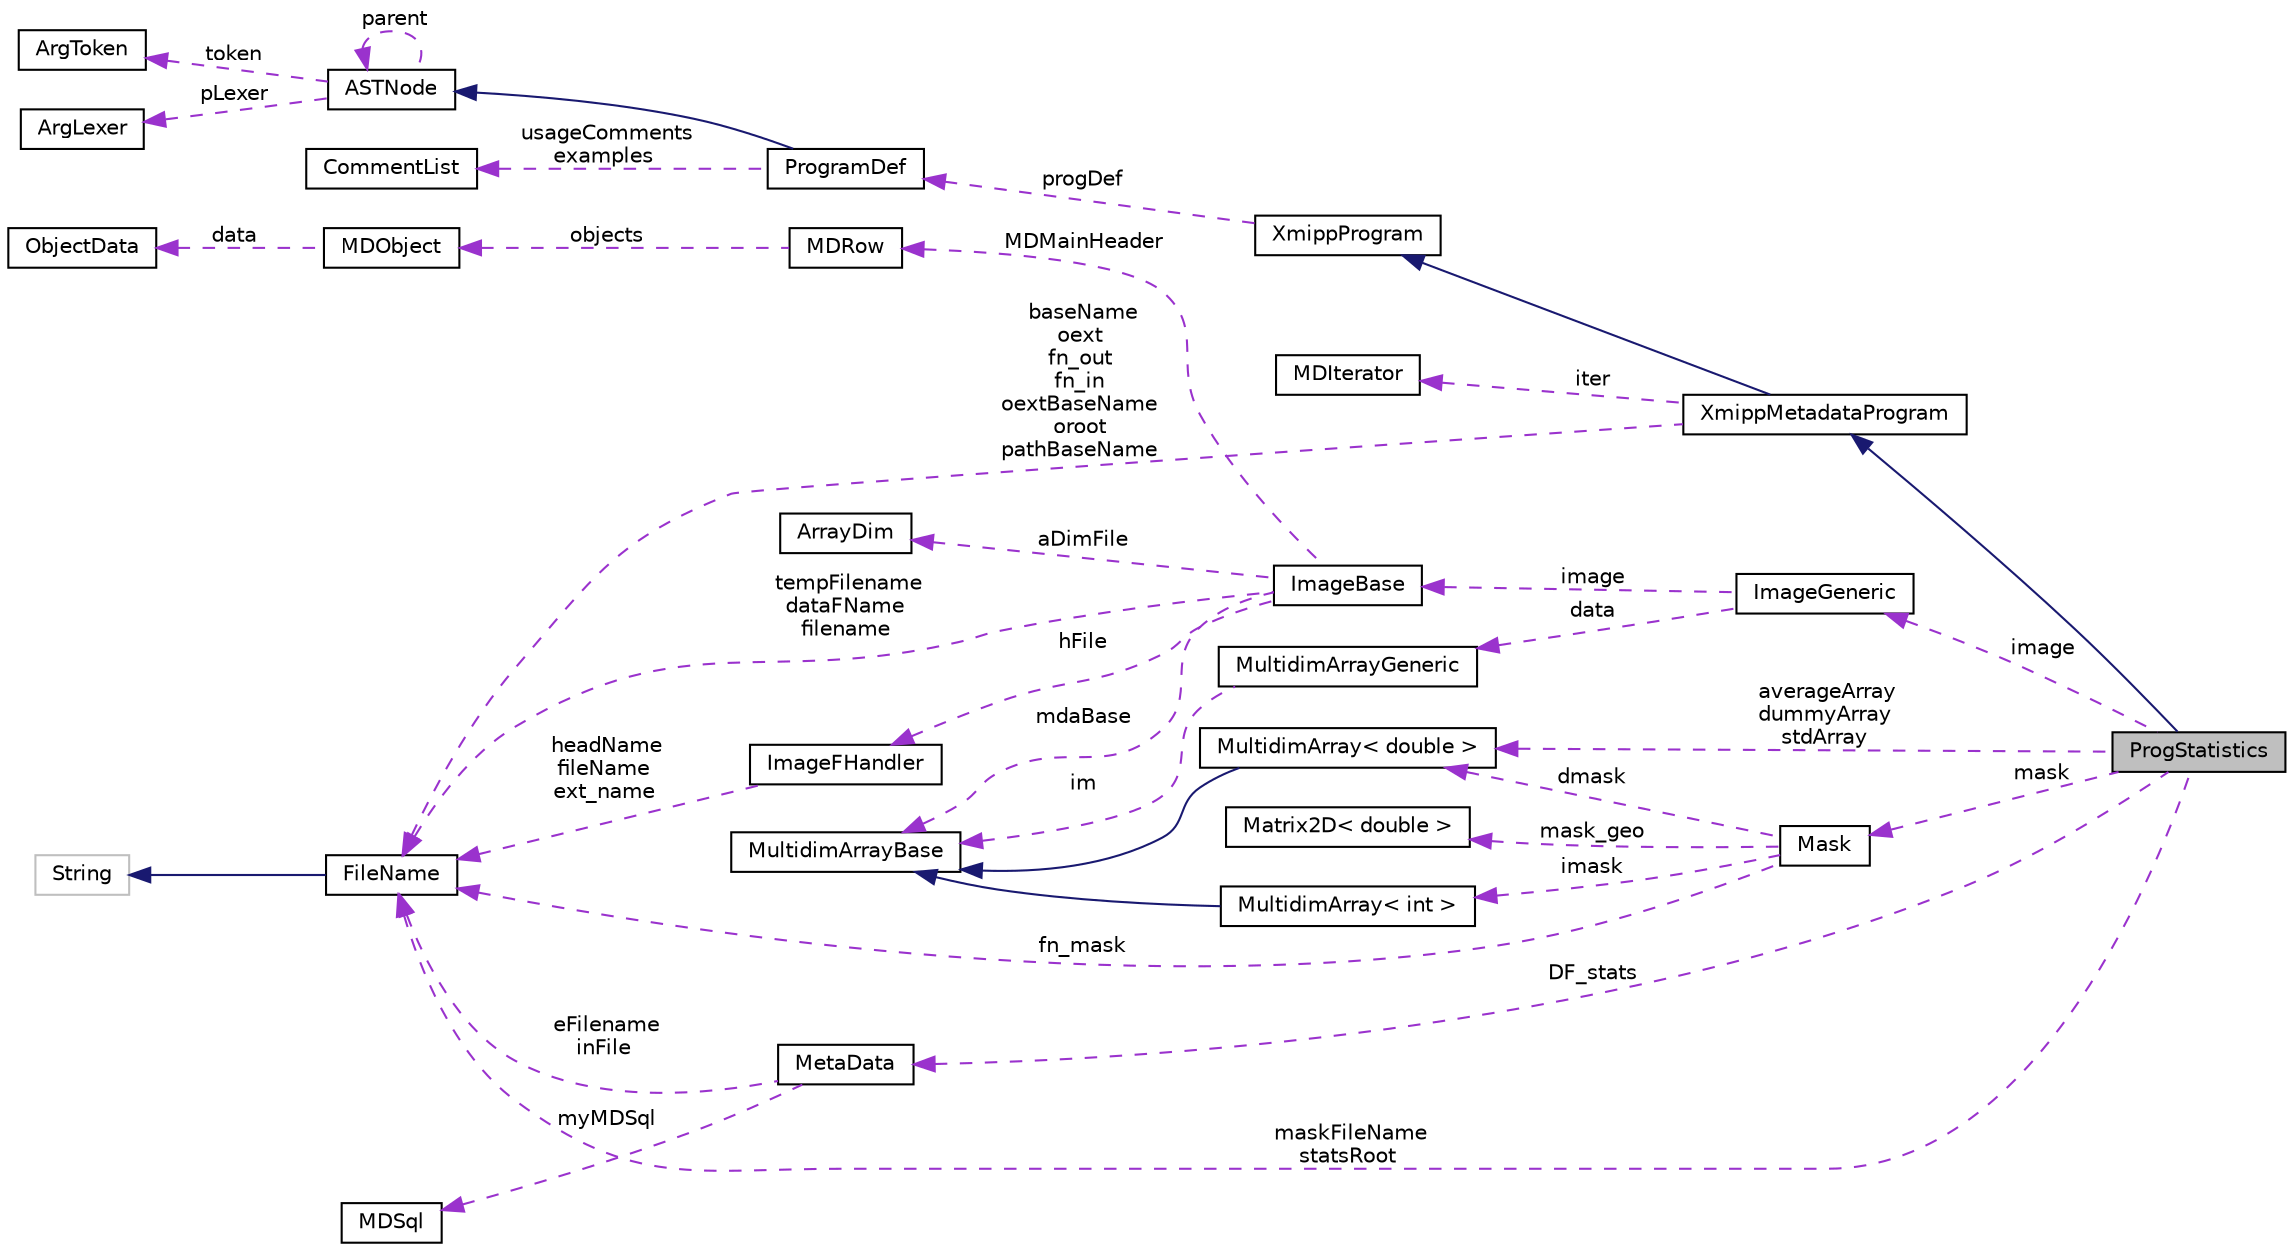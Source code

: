 digraph "ProgStatistics"
{
  edge [fontname="Helvetica",fontsize="10",labelfontname="Helvetica",labelfontsize="10"];
  node [fontname="Helvetica",fontsize="10",shape=record];
  rankdir="LR";
  Node3 [label="ProgStatistics",height=0.2,width=0.4,color="black", fillcolor="grey75", style="filled", fontcolor="black"];
  Node4 -> Node3 [dir="back",color="midnightblue",fontsize="10",style="solid",fontname="Helvetica"];
  Node4 [label="XmippMetadataProgram",height=0.2,width=0.4,color="black", fillcolor="white", style="filled",URL="$classXmippMetadataProgram.html"];
  Node5 -> Node4 [dir="back",color="midnightblue",fontsize="10",style="solid",fontname="Helvetica"];
  Node5 [label="XmippProgram",height=0.2,width=0.4,color="black", fillcolor="white", style="filled",URL="$classXmippProgram.html"];
  Node6 -> Node5 [dir="back",color="darkorchid3",fontsize="10",style="dashed",label=" progDef" ,fontname="Helvetica"];
  Node6 [label="ProgramDef",height=0.2,width=0.4,color="black", fillcolor="white", style="filled",URL="$classProgramDef.html"];
  Node7 -> Node6 [dir="back",color="midnightblue",fontsize="10",style="solid",fontname="Helvetica"];
  Node7 [label="ASTNode",height=0.2,width=0.4,color="black", fillcolor="white", style="filled",URL="$classASTNode.html"];
  Node8 -> Node7 [dir="back",color="darkorchid3",fontsize="10",style="dashed",label=" token" ,fontname="Helvetica"];
  Node8 [label="ArgToken",height=0.2,width=0.4,color="black", fillcolor="white", style="filled",URL="$classArgToken.html"];
  Node9 -> Node7 [dir="back",color="darkorchid3",fontsize="10",style="dashed",label=" pLexer" ,fontname="Helvetica"];
  Node9 [label="ArgLexer",height=0.2,width=0.4,color="black", fillcolor="white", style="filled",URL="$classArgLexer.html"];
  Node7 -> Node7 [dir="back",color="darkorchid3",fontsize="10",style="dashed",label=" parent" ,fontname="Helvetica"];
  Node10 -> Node6 [dir="back",color="darkorchid3",fontsize="10",style="dashed",label=" usageComments\nexamples" ,fontname="Helvetica"];
  Node10 [label="CommentList",height=0.2,width=0.4,color="black", fillcolor="white", style="filled",URL="$classCommentList.html"];
  Node11 -> Node4 [dir="back",color="darkorchid3",fontsize="10",style="dashed",label=" iter" ,fontname="Helvetica"];
  Node11 [label="MDIterator",height=0.2,width=0.4,color="black", fillcolor="white", style="filled",URL="$classMDIterator.html"];
  Node12 -> Node4 [dir="back",color="darkorchid3",fontsize="10",style="dashed",label=" baseName\noext\nfn_out\nfn_in\noextBaseName\noroot\npathBaseName" ,fontname="Helvetica"];
  Node12 [label="FileName",height=0.2,width=0.4,color="black", fillcolor="white", style="filled",URL="$classFileName.html"];
  Node13 -> Node12 [dir="back",color="midnightblue",fontsize="10",style="solid",fontname="Helvetica"];
  Node13 [label="String",height=0.2,width=0.4,color="grey75", fillcolor="white", style="filled"];
  Node14 -> Node3 [dir="back",color="darkorchid3",fontsize="10",style="dashed",label=" DF_stats" ,fontname="Helvetica"];
  Node14 [label="MetaData",height=0.2,width=0.4,color="black", fillcolor="white", style="filled",URL="$classMetaData.html"];
  Node15 -> Node14 [dir="back",color="darkorchid3",fontsize="10",style="dashed",label=" myMDSql" ,fontname="Helvetica"];
  Node15 [label="MDSql",height=0.2,width=0.4,color="black", fillcolor="white", style="filled",URL="$classMDSql.html"];
  Node12 -> Node14 [dir="back",color="darkorchid3",fontsize="10",style="dashed",label=" eFilename\ninFile" ,fontname="Helvetica"];
  Node16 -> Node3 [dir="back",color="darkorchid3",fontsize="10",style="dashed",label=" image" ,fontname="Helvetica"];
  Node16 [label="ImageGeneric",height=0.2,width=0.4,color="black", fillcolor="white", style="filled",URL="$classImageGeneric.html"];
  Node17 -> Node16 [dir="back",color="darkorchid3",fontsize="10",style="dashed",label=" image" ,fontname="Helvetica"];
  Node17 [label="ImageBase",height=0.2,width=0.4,color="black", fillcolor="white", style="filled",URL="$classImageBase.html",tooltip="Image base class. "];
  Node18 -> Node17 [dir="back",color="darkorchid3",fontsize="10",style="dashed",label=" mdaBase" ,fontname="Helvetica"];
  Node18 [label="MultidimArrayBase",height=0.2,width=0.4,color="black", fillcolor="white", style="filled",URL="$classMultidimArrayBase.html"];
  Node19 -> Node17 [dir="back",color="darkorchid3",fontsize="10",style="dashed",label=" hFile" ,fontname="Helvetica"];
  Node19 [label="ImageFHandler",height=0.2,width=0.4,color="black", fillcolor="white", style="filled",URL="$structImageFHandler.html"];
  Node12 -> Node19 [dir="back",color="darkorchid3",fontsize="10",style="dashed",label=" headName\nfileName\next_name" ,fontname="Helvetica"];
  Node20 -> Node17 [dir="back",color="darkorchid3",fontsize="10",style="dashed",label=" MDMainHeader" ,fontname="Helvetica"];
  Node20 [label="MDRow",height=0.2,width=0.4,color="black", fillcolor="white", style="filled",URL="$classMDRow.html"];
  Node21 -> Node20 [dir="back",color="darkorchid3",fontsize="10",style="dashed",label=" objects" ,fontname="Helvetica"];
  Node21 [label="MDObject",height=0.2,width=0.4,color="black", fillcolor="white", style="filled",URL="$classMDObject.html"];
  Node22 -> Node21 [dir="back",color="darkorchid3",fontsize="10",style="dashed",label=" data" ,fontname="Helvetica"];
  Node22 [label="ObjectData",height=0.2,width=0.4,color="black", fillcolor="white", style="filled",URL="$unionObjectData.html"];
  Node23 -> Node17 [dir="back",color="darkorchid3",fontsize="10",style="dashed",label=" aDimFile" ,fontname="Helvetica"];
  Node23 [label="ArrayDim",height=0.2,width=0.4,color="black", fillcolor="white", style="filled",URL="$structArrayDim.html"];
  Node12 -> Node17 [dir="back",color="darkorchid3",fontsize="10",style="dashed",label=" tempFilename\ndataFName\nfilename" ,fontname="Helvetica"];
  Node24 -> Node16 [dir="back",color="darkorchid3",fontsize="10",style="dashed",label=" data" ,fontname="Helvetica"];
  Node24 [label="MultidimArrayGeneric",height=0.2,width=0.4,color="black", fillcolor="white", style="filled",URL="$classMultidimArrayGeneric.html"];
  Node18 -> Node24 [dir="back",color="darkorchid3",fontsize="10",style="dashed",label=" im" ,fontname="Helvetica"];
  Node25 -> Node3 [dir="back",color="darkorchid3",fontsize="10",style="dashed",label=" mask" ,fontname="Helvetica"];
  Node25 [label="Mask",height=0.2,width=0.4,color="black", fillcolor="white", style="filled",URL="$classMask.html"];
  Node26 -> Node25 [dir="back",color="darkorchid3",fontsize="10",style="dashed",label=" mask_geo" ,fontname="Helvetica"];
  Node26 [label="Matrix2D\< double \>",height=0.2,width=0.4,color="black", fillcolor="white", style="filled",URL="$classMatrix2D.html"];
  Node27 -> Node25 [dir="back",color="darkorchid3",fontsize="10",style="dashed",label=" dmask" ,fontname="Helvetica"];
  Node27 [label="MultidimArray\< double \>",height=0.2,width=0.4,color="black", fillcolor="white", style="filled",URL="$classMultidimArray.html"];
  Node18 -> Node27 [dir="back",color="midnightblue",fontsize="10",style="solid",fontname="Helvetica"];
  Node28 -> Node25 [dir="back",color="darkorchid3",fontsize="10",style="dashed",label=" imask" ,fontname="Helvetica"];
  Node28 [label="MultidimArray\< int \>",height=0.2,width=0.4,color="black", fillcolor="white", style="filled",URL="$classMultidimArray.html"];
  Node18 -> Node28 [dir="back",color="midnightblue",fontsize="10",style="solid",fontname="Helvetica"];
  Node12 -> Node25 [dir="back",color="darkorchid3",fontsize="10",style="dashed",label=" fn_mask" ,fontname="Helvetica"];
  Node27 -> Node3 [dir="back",color="darkorchid3",fontsize="10",style="dashed",label=" averageArray\ndummyArray\nstdArray" ,fontname="Helvetica"];
  Node12 -> Node3 [dir="back",color="darkorchid3",fontsize="10",style="dashed",label=" maskFileName\nstatsRoot" ,fontname="Helvetica"];
}
